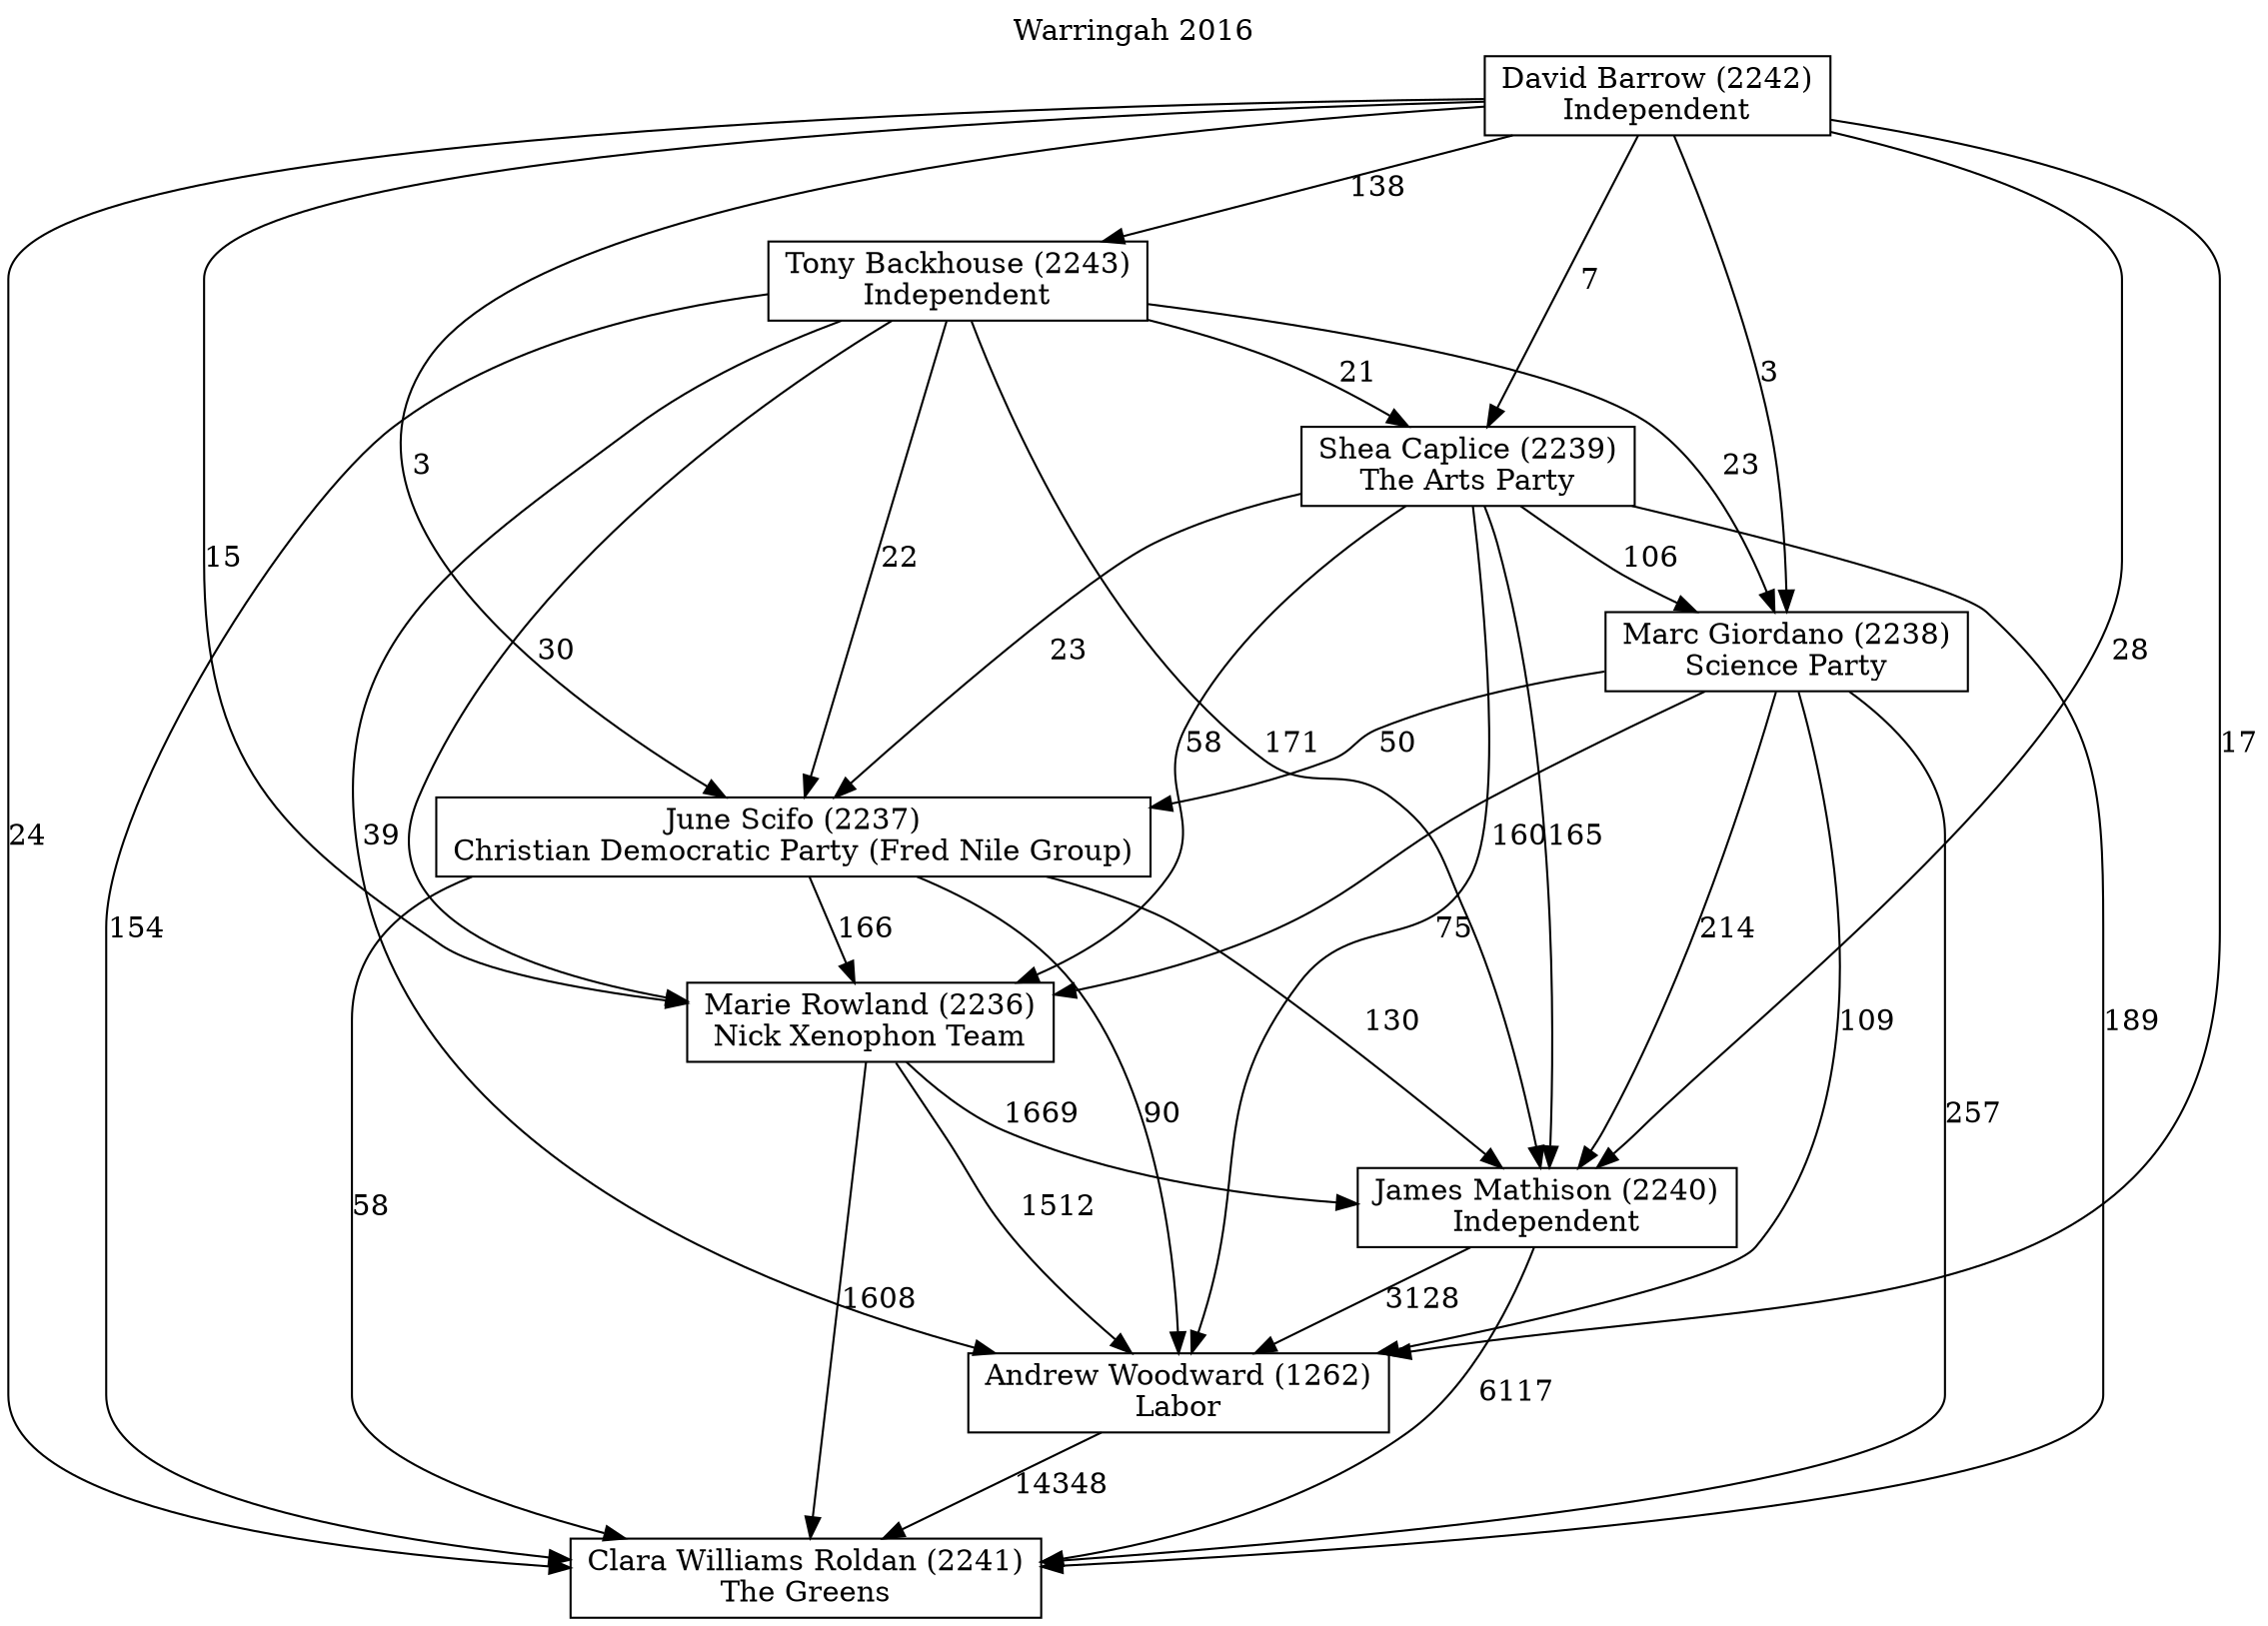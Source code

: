 // House preference flow
digraph "Clara Williams Roldan (2241)_Warringah_2016" {
	graph [label="Warringah 2016" labelloc=t mclimit=10]
	node [shape=box]
	"Shea Caplice (2239)" [label="Shea Caplice (2239)
The Arts Party"]
	"James Mathison (2240)" [label="James Mathison (2240)
Independent"]
	"Clara Williams Roldan (2241)" [label="Clara Williams Roldan (2241)
The Greens"]
	"David Barrow (2242)" [label="David Barrow (2242)
Independent"]
	"Marc Giordano (2238)" [label="Marc Giordano (2238)
Science Party"]
	"Andrew Woodward (1262)" [label="Andrew Woodward (1262)
Labor"]
	"Marie Rowland (2236)" [label="Marie Rowland (2236)
Nick Xenophon Team"]
	"Tony Backhouse (2243)" [label="Tony Backhouse (2243)
Independent"]
	"June Scifo (2237)" [label="June Scifo (2237)
Christian Democratic Party (Fred Nile Group)"]
	"David Barrow (2242)" -> "Shea Caplice (2239)" [label=7]
	"Shea Caplice (2239)" -> "Marie Rowland (2236)" [label=58]
	"June Scifo (2237)" -> "Marie Rowland (2236)" [label=166]
	"Marie Rowland (2236)" -> "James Mathison (2240)" [label=1669]
	"June Scifo (2237)" -> "Andrew Woodward (1262)" [label=90]
	"Shea Caplice (2239)" -> "James Mathison (2240)" [label=165]
	"David Barrow (2242)" -> "Marc Giordano (2238)" [label=3]
	"David Barrow (2242)" -> "Marie Rowland (2236)" [label=15]
	"Marie Rowland (2236)" -> "Clara Williams Roldan (2241)" [label=1608]
	"Marc Giordano (2238)" -> "June Scifo (2237)" [label=50]
	"David Barrow (2242)" -> "James Mathison (2240)" [label=28]
	"Tony Backhouse (2243)" -> "Andrew Woodward (1262)" [label=39]
	"David Barrow (2242)" -> "Tony Backhouse (2243)" [label=138]
	"Tony Backhouse (2243)" -> "James Mathison (2240)" [label=171]
	"Marc Giordano (2238)" -> "James Mathison (2240)" [label=214]
	"Tony Backhouse (2243)" -> "Clara Williams Roldan (2241)" [label=154]
	"June Scifo (2237)" -> "Clara Williams Roldan (2241)" [label=58]
	"David Barrow (2242)" -> "June Scifo (2237)" [label=3]
	"Tony Backhouse (2243)" -> "Marie Rowland (2236)" [label=30]
	"David Barrow (2242)" -> "Andrew Woodward (1262)" [label=17]
	"Tony Backhouse (2243)" -> "Shea Caplice (2239)" [label=21]
	"Shea Caplice (2239)" -> "Marc Giordano (2238)" [label=106]
	"Tony Backhouse (2243)" -> "June Scifo (2237)" [label=22]
	"Andrew Woodward (1262)" -> "Clara Williams Roldan (2241)" [label=14348]
	"David Barrow (2242)" -> "Clara Williams Roldan (2241)" [label=24]
	"Marc Giordano (2238)" -> "Marie Rowland (2236)" [label=160]
	"June Scifo (2237)" -> "James Mathison (2240)" [label=130]
	"Marc Giordano (2238)" -> "Clara Williams Roldan (2241)" [label=257]
	"Marie Rowland (2236)" -> "Andrew Woodward (1262)" [label=1512]
	"Tony Backhouse (2243)" -> "Marc Giordano (2238)" [label=23]
	"James Mathison (2240)" -> "Clara Williams Roldan (2241)" [label=6117]
	"Shea Caplice (2239)" -> "Clara Williams Roldan (2241)" [label=189]
	"James Mathison (2240)" -> "Andrew Woodward (1262)" [label=3128]
	"Marc Giordano (2238)" -> "Andrew Woodward (1262)" [label=109]
	"Shea Caplice (2239)" -> "Andrew Woodward (1262)" [label=75]
	"Shea Caplice (2239)" -> "June Scifo (2237)" [label=23]
}
